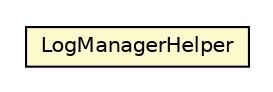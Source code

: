 #!/usr/local/bin/dot
#
# Class diagram 
# Generated by UMLGraph version R5_6-24-gf6e263 (http://www.umlgraph.org/)
#

digraph G {
	edge [fontname="Helvetica",fontsize=10,labelfontname="Helvetica",labelfontsize=10];
	node [fontname="Helvetica",fontsize=10,shape=plaintext];
	nodesep=0.25;
	ranksep=0.5;
	// com.cloudbees.syslog.integration.jul.util.LogManagerHelper
	c1103757 [label=<<table title="com.cloudbees.syslog.integration.jul.util.LogManagerHelper" border="0" cellborder="1" cellspacing="0" cellpadding="2" port="p" bgcolor="lemonChiffon" href="./LogManagerHelper.html">
		<tr><td><table border="0" cellspacing="0" cellpadding="1">
<tr><td align="center" balign="center"> LogManagerHelper </td></tr>
		</table></td></tr>
		</table>>, URL="./LogManagerHelper.html", fontname="Helvetica", fontcolor="black", fontsize=10.0];
}

